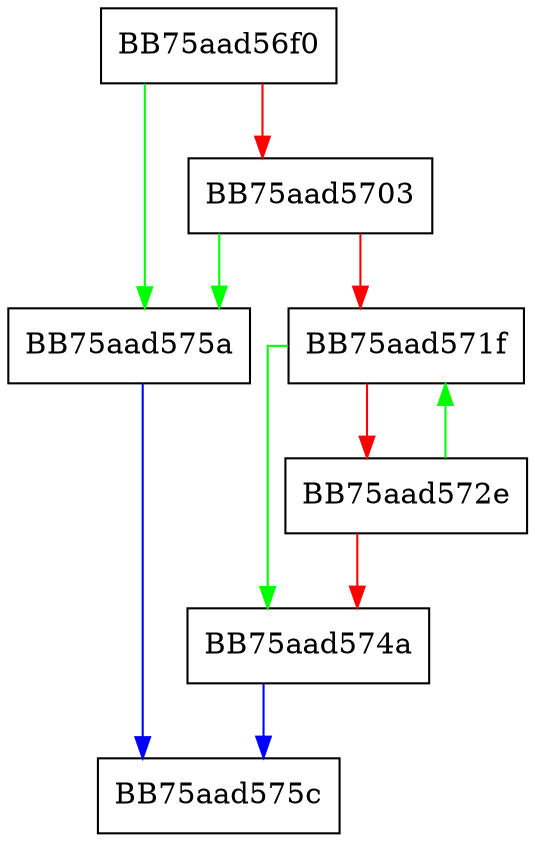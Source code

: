 digraph match_combining {
  node [shape="box"];
  graph [splines=ortho];
  BB75aad56f0 -> BB75aad575a [color="green"];
  BB75aad56f0 -> BB75aad5703 [color="red"];
  BB75aad5703 -> BB75aad575a [color="green"];
  BB75aad5703 -> BB75aad571f [color="red"];
  BB75aad571f -> BB75aad574a [color="green"];
  BB75aad571f -> BB75aad572e [color="red"];
  BB75aad572e -> BB75aad571f [color="green"];
  BB75aad572e -> BB75aad574a [color="red"];
  BB75aad574a -> BB75aad575c [color="blue"];
  BB75aad575a -> BB75aad575c [color="blue"];
}